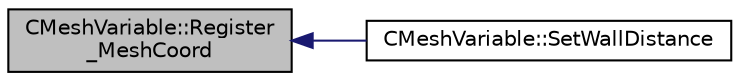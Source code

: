 digraph "CMeshVariable::Register_MeshCoord"
{
  edge [fontname="Helvetica",fontsize="10",labelfontname="Helvetica",labelfontsize="10"];
  node [fontname="Helvetica",fontsize="10",shape=record];
  rankdir="LR";
  Node18 [label="CMeshVariable::Register\l_MeshCoord",height=0.2,width=0.4,color="black", fillcolor="grey75", style="filled", fontcolor="black"];
  Node18 -> Node19 [dir="back",color="midnightblue",fontsize="10",style="solid",fontname="Helvetica"];
  Node19 [label="CMeshVariable::SetWallDistance",height=0.2,width=0.4,color="black", fillcolor="white", style="filled",URL="$class_c_mesh_variable.html#abbe5a24d42d80ce4a3776355da9b184a",tooltip="Set the value of the wall distance in reference coordinates. "];
}
